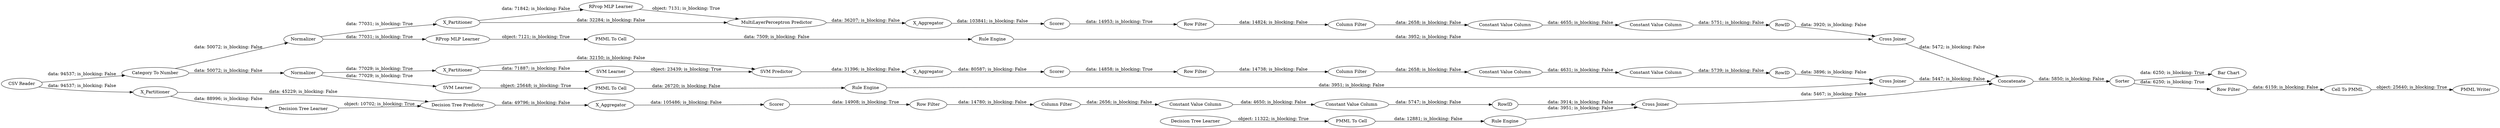 digraph {
	"4061263679982585130_34" [label="PMML To Cell"]
	"-7807321265317733449_38" [label="Cross Joiner"]
	"-7807321265317733449_39" [label=Normalizer]
	"-3944661456027693546_28" [label="PMML To Cell"]
	"7574685939644130855_290" [label="Constant Value Column"]
	"-7807321265317733449_40" [label=Scorer]
	"1782183459550322546_9" [label="Row Filter"]
	"-7807321265317733449_2" [label=X_Partitioner]
	"4061263679982585130_35" [label="Rule Engine"]
	"1993866823159438256_32" [label="SVM Predictor"]
	"430264542724346246_61" [label="PMML Writer"]
	"-6938427280302339722_293" [label=RowID]
	"-7807321265317733449_7" [label=X_Aggregator]
	"1993866823159438256_40" [label=Normalizer]
	"9007230740865399218_35" [label="RProp MLP Learner"]
	"-6938427280302339722_9" [label="Row Filter"]
	"430264542724346246_62" [label="CSV Reader"]
	"-7807321265317733449_31" [label="RProp MLP Learner"]
	"1782183459550322546_292" [label="Constant Value Column"]
	"430264542724346246_60" [label=Concatenate]
	"430264542724346246_52" [label=Sorter]
	"430264542724346246_59" [label="Bar Chart"]
	"1993866823159438256_2" [label=X_Partitioner]
	"430264542724346246_53" [label="Row Filter"]
	"-3944661456027693546_33" [label="Decision Tree Learner"]
	"1993866823159438256_39" [label="Cross Joiner"]
	"-189589404604325858_32" [label="Decision Tree Predictor"]
	"-3944661456027693546_34" [label="Rule Engine"]
	"7574685939644130855_293" [label=RowID]
	"-189589404604325858_31" [label="Decision Tree Learner"]
	"-189589404604325858_39" [label=Scorer]
	"7574685939644130855_294" [label="Column Filter"]
	"9007230740865399218_22" [label="PMML To Cell"]
	"-189589404604325858_38" [label="Cross Joiner"]
	"1782183459550322546_293" [label=RowID]
	"-6938427280302339722_294" [label="Column Filter"]
	"1993866823159438256_7" [label=X_Aggregator]
	"430264542724346246_54" [label="Cell To PMML"]
	"7574685939644130855_292" [label="Constant Value Column"]
	"7574685939644130855_9" [label="Row Filter"]
	"430264542724346246_58" [label="Category To Number"]
	"1993866823159438256_41" [label=Scorer]
	"1993866823159438256_31" [label="SVM Learner"]
	"-6938427280302339722_290" [label="Constant Value Column"]
	"1782183459550322546_290" [label="Constant Value Column"]
	"-7807321265317733449_32" [label="MultiLayerPerceptron Predictor"]
	"9007230740865399218_34" [label="Rule Engine"]
	"-189589404604325858_7" [label=X_Aggregator]
	"4061263679982585130_33" [label="SVM Learner"]
	"1782183459550322546_294" [label="Column Filter"]
	"-6938427280302339722_292" [label="Constant Value Column"]
	"-189589404604325858_2" [label=X_Partitioner]
	"-189589404604325858_2" -> "-189589404604325858_31" [label="data: 88996; is_blocking: False"]
	"1782183459550322546_290" -> "1782183459550322546_292" [label="data: 4655; is_blocking: False"]
	"1782183459550322546_293" -> "-7807321265317733449_38" [label="data: 3920; is_blocking: False"]
	"-6938427280302339722_290" -> "-6938427280302339722_292" [label="data: 4631; is_blocking: False"]
	"9007230740865399218_34" -> "-7807321265317733449_38" [label="data: 3952; is_blocking: False"]
	"-6938427280302339722_293" -> "1993866823159438256_39" [label="data: 3896; is_blocking: False"]
	"1993866823159438256_31" -> "1993866823159438256_32" [label="object: 23439; is_blocking: True"]
	"7574685939644130855_292" -> "7574685939644130855_293" [label="data: 5747; is_blocking: False"]
	"-3944661456027693546_33" -> "-3944661456027693546_28" [label="object: 11322; is_blocking: True"]
	"4061263679982585130_34" -> "4061263679982585130_35" [label="data: 26720; is_blocking: False"]
	"-189589404604325858_7" -> "-189589404604325858_39" [label="data: 105486; is_blocking: False"]
	"1993866823159438256_7" -> "1993866823159438256_41" [label="data: 80587; is_blocking: False"]
	"-189589404604325858_32" -> "-189589404604325858_7" [label="data: 49796; is_blocking: False"]
	"-7807321265317733449_32" -> "-7807321265317733449_7" [label="data: 36207; is_blocking: False"]
	"1993866823159438256_2" -> "1993866823159438256_32" [label="data: 32150; is_blocking: False"]
	"-7807321265317733449_2" -> "-7807321265317733449_32" [label="data: 32284; is_blocking: False"]
	"1993866823159438256_32" -> "1993866823159438256_7" [label="data: 31396; is_blocking: False"]
	"430264542724346246_58" -> "1993866823159438256_40" [label="data: 50072; is_blocking: False"]
	"430264542724346246_62" -> "430264542724346246_58" [label="data: 94537; is_blocking: False"]
	"7574685939644130855_294" -> "7574685939644130855_290" [label="data: 2656; is_blocking: False"]
	"-189589404604325858_2" -> "-189589404604325858_32" [label="data: 45229; is_blocking: False"]
	"1993866823159438256_40" -> "4061263679982585130_33" [label="data: 77029; is_blocking: True"]
	"7574685939644130855_293" -> "-189589404604325858_38" [label="data: 3914; is_blocking: False"]
	"-7807321265317733449_40" -> "1782183459550322546_9" [label="data: 14953; is_blocking: True"]
	"-189589404604325858_38" -> "430264542724346246_60" [label="data: 5467; is_blocking: False"]
	"4061263679982585130_33" -> "4061263679982585130_34" [label="object: 25648; is_blocking: True"]
	"1993866823159438256_2" -> "1993866823159438256_31" [label="data: 71887; is_blocking: False"]
	"7574685939644130855_9" -> "7574685939644130855_294" [label="data: 14780; is_blocking: False"]
	"430264542724346246_52" -> "430264542724346246_53" [label="data: 6250; is_blocking: True"]
	"430264542724346246_60" -> "430264542724346246_52" [label="data: 5850; is_blocking: False"]
	"430264542724346246_54" -> "430264542724346246_61" [label="object: 25640; is_blocking: True"]
	"1993866823159438256_40" -> "1993866823159438256_2" [label="data: 77029; is_blocking: True"]
	"430264542724346246_58" -> "-7807321265317733449_39" [label="data: 50072; is_blocking: False"]
	"430264542724346246_62" -> "-189589404604325858_2" [label="data: 94537; is_blocking: False"]
	"-7807321265317733449_39" -> "-7807321265317733449_2" [label="data: 77031; is_blocking: True"]
	"-3944661456027693546_28" -> "-3944661456027693546_34" [label="data: 12881; is_blocking: False"]
	"1993866823159438256_41" -> "-6938427280302339722_9" [label="data: 14858; is_blocking: True"]
	"1782183459550322546_294" -> "1782183459550322546_290" [label="data: 2658; is_blocking: False"]
	"-7807321265317733449_7" -> "-7807321265317733449_40" [label="data: 103841; is_blocking: False"]
	"-189589404604325858_39" -> "7574685939644130855_9" [label="data: 14908; is_blocking: True"]
	"9007230740865399218_22" -> "9007230740865399218_34" [label="data: 7509; is_blocking: False"]
	"1782183459550322546_292" -> "1782183459550322546_293" [label="data: 5751; is_blocking: False"]
	"430264542724346246_53" -> "430264542724346246_54" [label="data: 6159; is_blocking: False"]
	"7574685939644130855_290" -> "7574685939644130855_292" [label="data: 4650; is_blocking: False"]
	"1782183459550322546_9" -> "1782183459550322546_294" [label="data: 14824; is_blocking: False"]
	"-7807321265317733449_2" -> "-7807321265317733449_31" [label="data: 71842; is_blocking: False"]
	"-7807321265317733449_31" -> "-7807321265317733449_32" [label="object: 7131; is_blocking: True"]
	"9007230740865399218_35" -> "9007230740865399218_22" [label="object: 7121; is_blocking: True"]
	"-6938427280302339722_294" -> "-6938427280302339722_290" [label="data: 2658; is_blocking: False"]
	"-7807321265317733449_38" -> "430264542724346246_60" [label="data: 5472; is_blocking: False"]
	"430264542724346246_52" -> "430264542724346246_59" [label="data: 6250; is_blocking: True"]
	"-3944661456027693546_34" -> "-189589404604325858_38" [label="data: 3951; is_blocking: False"]
	"-7807321265317733449_39" -> "9007230740865399218_35" [label="data: 77031; is_blocking: True"]
	"-189589404604325858_31" -> "-189589404604325858_32" [label="object: 10702; is_blocking: True"]
	"4061263679982585130_35" -> "1993866823159438256_39" [label="data: 3951; is_blocking: False"]
	"-6938427280302339722_292" -> "-6938427280302339722_293" [label="data: 5739; is_blocking: False"]
	"-6938427280302339722_9" -> "-6938427280302339722_294" [label="data: 14738; is_blocking: False"]
	"1993866823159438256_39" -> "430264542724346246_60" [label="data: 5447; is_blocking: False"]
	rankdir=LR
}
